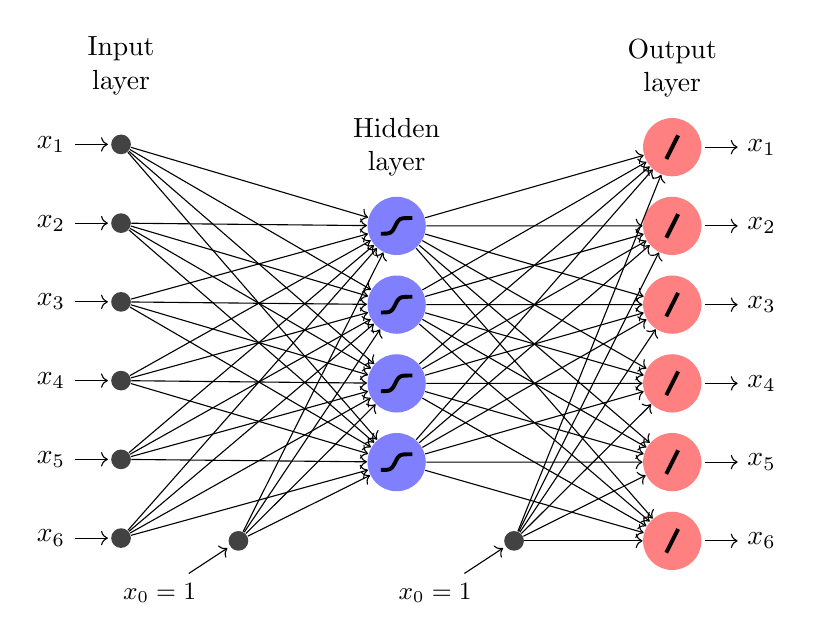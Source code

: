 \def\layersep{3.5cm}
%\sffamily

\newsavebox\logitbox
\savebox\logitbox{\draw[color=black,scale=0.2,line width=0.5mm] plot[mark=none, samples=50, domain=-8:8,] ({\x/8},{2/(2+exp(-\x))-0.5});;}

\newsavebox\linearbox
\savebox\linearbox{\draw[color=black,scale=0.15,line width=0.5mm] plot[mark=none,samples=2,domain=-3:3,] ({\x/6},{\x/3 - 0.0});;}

\tikzstyle{every pin edge}=[<-,shorten <=1pt]
\tikzstyle{neuron}=[circle,fill=black!25,minimum size=0.74cm,inner sep=0pt]
\tikzstyle{input neuron}=[neuron, fill=black!74, minimum size=0.25cm];
\tikzstyle{output neuron}=[neuron, fill=red!50];
\tikzstyle{hidden neuron}=[neuron, fill=blue!50];
\tikzstyle{annot} = [text width=4em, text centered]

% Draw the input layer nodes
\foreach \name / \y in {1,...,6}
% This is the same as writing \foreach \name / \y in {1/1,2/2,3/3,4/4}
    \node[input neuron, pin=left:$x_{\y}$] (I-\name) at (0,1-\y cm) {};

% Draw the hidden layer nodes
\foreach \name / \y in {1,...,4}
    \path[yshift=-1.0cm] node[hidden neuron] (H-\name) at (\layersep,-\y cm) {\usebox\logitbox};


% Draw the output layer nodes
\foreach \name / \y in {1,...,6}
    \path[yshift=0cm, xshift=\layersep] node[output neuron,pin={[pin edge={->}]right:$x_\y$}] (O-\name) at (\layersep,-\y cm) {\usebox\linearbox};

% Draw the output layer node
\node[input neuron] (I-0) [left=5cm of O-6,pin=south west:{\small${x_0=1}$}] {};
\node[input neuron] (H-0) [left=1.5cm of O-6,pin=south west:{\small${x_0=1}$}] {};

% Connect every node in the input layer with every node in the
% hidden layer.
\foreach \source in {0,...,6}
    \foreach \dest in {1,...,4}
        \path [->] (I-\source) edge node [sloped,near end,inner sep=0pt] {} (H-\dest);

\foreach \source in {0,...,4}
    \foreach \dest in {1,...,6}
        \path [->] (H-\source) edge node [sloped,near end,inner sep=0pt] {} (O-\dest);

% Connect every node in the hidden layer with the output layer
% \foreach \source in {1,...,5}
%    \path (H-\source) edge (O);

% Annotate the layers
\node[annot,above of=H-1] (hl) {Hidden layer};
\node[annot,above of=I-1] {Input layer};
\node[annot,above of=O-1] {Output layer};
